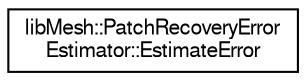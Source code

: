 digraph "Graphical Class Hierarchy"
{
  edge [fontname="FreeSans",fontsize="10",labelfontname="FreeSans",labelfontsize="10"];
  node [fontname="FreeSans",fontsize="10",shape=record];
  rankdir="LR";
  Node1 [label="libMesh::PatchRecoveryError\lEstimator::EstimateError",height=0.2,width=0.4,color="black", fillcolor="white", style="filled",URL="$classlibMesh_1_1PatchRecoveryErrorEstimator_1_1EstimateError.html"];
}
